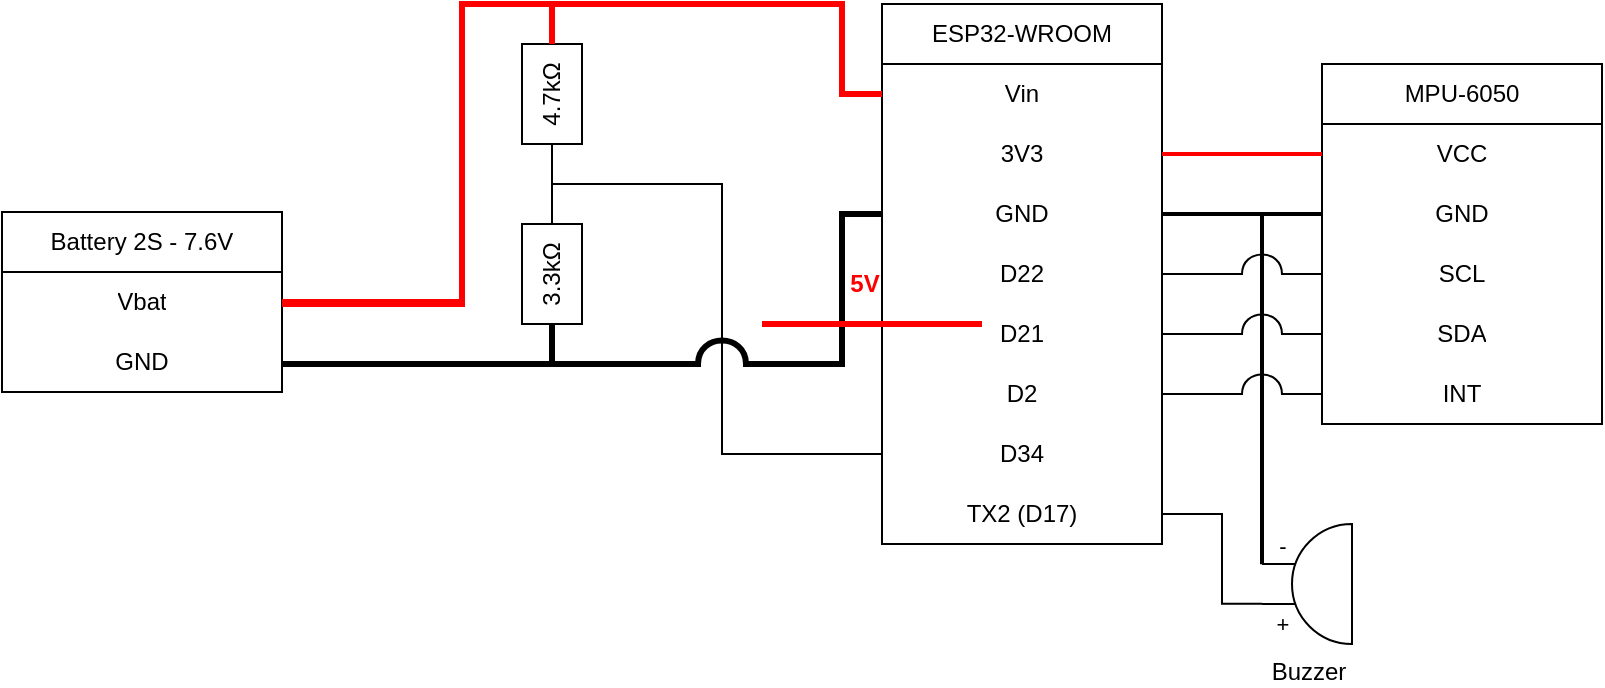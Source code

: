 <mxfile>
    <diagram id="5iYtu5lxS-ZNXTIGKPqZ" name="Page-1">
        <mxGraphModel dx="780" dy="563" grid="1" gridSize="10" guides="1" tooltips="1" connect="1" arrows="1" fold="1" page="1" pageScale="1" pageWidth="850" pageHeight="1100" background="none" math="0" shadow="0">
            <root>
                <mxCell id="0"/>
                <mxCell id="1" parent="0"/>
                <mxCell id="3" value="ESP32-WROOM" style="swimlane;fontStyle=0;childLayout=stackLayout;horizontal=1;startSize=30;horizontalStack=0;resizeParent=1;resizeParentMax=0;resizeLast=0;collapsible=1;marginBottom=0;whiteSpace=wrap;html=1;" parent="1" vertex="1">
                    <mxGeometry x="460" y="30" width="140" height="270" as="geometry"/>
                </mxCell>
                <mxCell id="4" value="Vin" style="text;strokeColor=none;fillColor=none;align=center;verticalAlign=middle;spacingLeft=4;spacingRight=4;overflow=hidden;points=[[0,0.5],[1,0.5]];portConstraint=eastwest;rotatable=0;whiteSpace=wrap;html=1;" parent="3" vertex="1">
                    <mxGeometry y="30" width="140" height="30" as="geometry"/>
                </mxCell>
                <mxCell id="7" value="3V3" style="text;strokeColor=none;fillColor=none;align=center;verticalAlign=middle;spacingLeft=4;spacingRight=4;overflow=hidden;points=[[0,0.5],[1,0.5]];portConstraint=eastwest;rotatable=0;whiteSpace=wrap;html=1;" parent="3" vertex="1">
                    <mxGeometry y="60" width="140" height="30" as="geometry"/>
                </mxCell>
                <mxCell id="5" value="GND" style="text;strokeColor=none;fillColor=none;align=center;verticalAlign=middle;spacingLeft=4;spacingRight=4;overflow=hidden;points=[[0,0.5],[1,0.5]];portConstraint=eastwest;rotatable=0;whiteSpace=wrap;html=1;" parent="3" vertex="1">
                    <mxGeometry y="90" width="140" height="30" as="geometry"/>
                </mxCell>
                <mxCell id="8" value="D22" style="text;strokeColor=none;fillColor=none;align=center;verticalAlign=middle;spacingLeft=4;spacingRight=4;overflow=hidden;points=[[0,0.5],[1,0.5]];portConstraint=eastwest;rotatable=0;whiteSpace=wrap;html=1;" parent="3" vertex="1">
                    <mxGeometry y="120" width="140" height="30" as="geometry"/>
                </mxCell>
                <mxCell id="10" value="D21" style="text;strokeColor=none;fillColor=none;align=center;verticalAlign=middle;spacingLeft=4;spacingRight=4;overflow=hidden;points=[[0,0.5],[1,0.5]];portConstraint=eastwest;rotatable=0;whiteSpace=wrap;html=1;" parent="3" vertex="1">
                    <mxGeometry y="150" width="140" height="30" as="geometry"/>
                </mxCell>
                <mxCell id="59" value="D2" style="text;strokeColor=none;fillColor=none;align=center;verticalAlign=middle;spacingLeft=4;spacingRight=4;overflow=hidden;points=[[0,0.5],[1,0.5]];portConstraint=eastwest;rotatable=0;whiteSpace=wrap;html=1;" parent="3" vertex="1">
                    <mxGeometry y="180" width="140" height="30" as="geometry"/>
                </mxCell>
                <mxCell id="6" value="D34" style="text;strokeColor=none;fillColor=none;align=center;verticalAlign=middle;spacingLeft=4;spacingRight=4;overflow=hidden;points=[[0,0.5],[1,0.5]];portConstraint=eastwest;rotatable=0;whiteSpace=wrap;html=1;" parent="3" vertex="1">
                    <mxGeometry y="210" width="140" height="30" as="geometry"/>
                </mxCell>
                <mxCell id="9" value="TX2 (D17)" style="text;strokeColor=none;fillColor=none;align=center;verticalAlign=middle;spacingLeft=4;spacingRight=4;overflow=hidden;points=[[0,0.5],[1,0.5]];portConstraint=eastwest;rotatable=0;whiteSpace=wrap;html=1;" parent="3" vertex="1">
                    <mxGeometry y="240" width="140" height="30" as="geometry"/>
                </mxCell>
                <mxCell id="11" value="MPU-6050" style="swimlane;fontStyle=0;childLayout=stackLayout;horizontal=1;startSize=30;horizontalStack=0;resizeParent=1;resizeParentMax=0;resizeLast=0;collapsible=1;marginBottom=0;whiteSpace=wrap;html=1;" parent="1" vertex="1">
                    <mxGeometry x="680" y="60" width="140" height="180" as="geometry"/>
                </mxCell>
                <mxCell id="12" value="VCC" style="text;strokeColor=none;fillColor=none;align=center;verticalAlign=middle;spacingLeft=4;spacingRight=4;overflow=hidden;points=[[0,0.5],[1,0.5]];portConstraint=eastwest;rotatable=0;whiteSpace=wrap;html=1;" parent="11" vertex="1">
                    <mxGeometry y="30" width="140" height="30" as="geometry"/>
                </mxCell>
                <mxCell id="13" value="GND" style="text;strokeColor=none;fillColor=none;align=center;verticalAlign=middle;spacingLeft=4;spacingRight=4;overflow=hidden;points=[[0,0.5],[1,0.5]];portConstraint=eastwest;rotatable=0;whiteSpace=wrap;html=1;" parent="11" vertex="1">
                    <mxGeometry y="60" width="140" height="30" as="geometry"/>
                </mxCell>
                <mxCell id="14" value="SCL" style="text;strokeColor=none;fillColor=none;align=center;verticalAlign=middle;spacingLeft=4;spacingRight=4;overflow=hidden;points=[[0,0.5],[1,0.5]];portConstraint=eastwest;rotatable=0;whiteSpace=wrap;html=1;" parent="11" vertex="1">
                    <mxGeometry y="90" width="140" height="30" as="geometry"/>
                </mxCell>
                <mxCell id="15" value="SDA" style="text;strokeColor=none;fillColor=none;align=center;verticalAlign=middle;spacingLeft=4;spacingRight=4;overflow=hidden;points=[[0,0.5],[1,0.5]];portConstraint=eastwest;rotatable=0;whiteSpace=wrap;html=1;" parent="11" vertex="1">
                    <mxGeometry y="120" width="140" height="30" as="geometry"/>
                </mxCell>
                <mxCell id="16" value="INT" style="text;strokeColor=none;fillColor=none;align=center;verticalAlign=middle;spacingLeft=4;spacingRight=4;overflow=hidden;points=[[0,0.5],[1,0.5]];portConstraint=eastwest;rotatable=0;whiteSpace=wrap;html=1;" parent="11" vertex="1">
                    <mxGeometry y="150" width="140" height="30" as="geometry"/>
                </mxCell>
                <mxCell id="19" style="edgeStyle=orthogonalEdgeStyle;html=1;endArrow=none;endFill=0;rounded=0;strokeColor=#000000;strokeWidth=2;" parent="1" source="5" target="13" edge="1">
                    <mxGeometry relative="1" as="geometry">
                        <mxPoint x="640" y="220" as="targetPoint"/>
                    </mxGeometry>
                </mxCell>
                <mxCell id="20" style="edgeStyle=orthogonalEdgeStyle;html=1;endArrow=none;endFill=0;rounded=0;strokeColor=#FF0000;strokeWidth=2;" parent="1" source="7" target="12" edge="1">
                    <mxGeometry relative="1" as="geometry">
                        <mxPoint x="690" y="135" as="targetPoint"/>
                        <mxPoint x="540" y="115" as="sourcePoint"/>
                        <Array as="points">
                            <mxPoint x="660" y="105"/>
                            <mxPoint x="660" y="105"/>
                        </Array>
                    </mxGeometry>
                </mxCell>
                <mxCell id="24" value="Battery 2S - 7.6V" style="swimlane;fontStyle=0;childLayout=stackLayout;horizontal=1;startSize=30;horizontalStack=0;resizeParent=1;resizeParentMax=0;resizeLast=0;collapsible=1;marginBottom=0;whiteSpace=wrap;html=1;" parent="1" vertex="1">
                    <mxGeometry x="20" y="134" width="140" height="90" as="geometry"/>
                </mxCell>
                <mxCell id="28" value="Vbat" style="text;strokeColor=none;fillColor=none;align=center;verticalAlign=middle;spacingLeft=4;spacingRight=4;overflow=hidden;points=[[0,0.5],[1,0.5]];portConstraint=eastwest;rotatable=0;whiteSpace=wrap;html=1;" parent="24" vertex="1">
                    <mxGeometry y="30" width="140" height="30" as="geometry"/>
                </mxCell>
                <mxCell id="27" value="GND" style="text;strokeColor=none;fillColor=none;align=center;verticalAlign=middle;spacingLeft=4;spacingRight=4;overflow=hidden;points=[[0,0.5],[1,0.5]];portConstraint=eastwest;rotatable=0;whiteSpace=wrap;html=1;" parent="24" vertex="1">
                    <mxGeometry y="60" width="140" height="30" as="geometry"/>
                </mxCell>
                <mxCell id="30" style="edgeStyle=orthogonalEdgeStyle;html=1;endArrow=none;endFill=0;rounded=0;strokeColor=#FF0000;strokeWidth=3;" parent="1" source="28" target="4" edge="1">
                    <mxGeometry relative="1" as="geometry">
                        <mxPoint x="690" y="105.0" as="targetPoint"/>
                        <mxPoint x="590" y="145.0" as="sourcePoint"/>
                        <Array as="points">
                            <mxPoint x="250" y="179"/>
                            <mxPoint x="250" y="30"/>
                            <mxPoint x="440" y="30"/>
                            <mxPoint x="440" y="75"/>
                        </Array>
                    </mxGeometry>
                </mxCell>
                <mxCell id="55" value="3.3k&lt;span style=&quot;text-align: start;&quot;&gt;Ω&lt;/span&gt;" style="rounded=0;whiteSpace=wrap;html=1;rotation=-90;" parent="1" vertex="1">
                    <mxGeometry x="270" y="150" width="50" height="30" as="geometry"/>
                </mxCell>
                <mxCell id="56" value="4.7k&lt;span style=&quot;text-align: start;&quot;&gt;Ω&lt;/span&gt;" style="rounded=0;whiteSpace=wrap;html=1;rotation=-90;" parent="1" vertex="1">
                    <mxGeometry x="270" y="60" width="50" height="30" as="geometry"/>
                </mxCell>
                <mxCell id="57" value="Buzzer" style="pointerEvents=1;verticalLabelPosition=bottom;shadow=0;dashed=0;align=center;html=1;verticalAlign=top;shape=mxgraph.electrical.electro-mechanical.buzzer;flipH=1;" parent="1" vertex="1">
                    <mxGeometry x="650" y="290" width="45" height="60" as="geometry"/>
                </mxCell>
                <mxCell id="60" style="edgeStyle=orthogonalEdgeStyle;html=1;endArrow=none;endFill=0;rounded=0;entryX=1;entryY=0.665;entryDx=0;entryDy=0;entryPerimeter=0;" parent="1" source="9" target="57" edge="1">
                    <mxGeometry relative="1" as="geometry">
                        <mxPoint x="690" y="235" as="targetPoint"/>
                        <mxPoint x="610" y="235" as="sourcePoint"/>
                        <Array as="points">
                            <mxPoint x="630" y="285"/>
                            <mxPoint x="630" y="330"/>
                        </Array>
                    </mxGeometry>
                </mxCell>
                <mxCell id="63" value="+" style="edgeLabel;html=1;align=center;verticalAlign=middle;resizable=0;points=[];" parent="60" vertex="1" connectable="0">
                    <mxGeometry x="0.349" relative="1" as="geometry">
                        <mxPoint x="30" y="21" as="offset"/>
                    </mxGeometry>
                </mxCell>
                <mxCell id="64" style="edgeStyle=orthogonalEdgeStyle;html=1;endArrow=none;endFill=0;rounded=0;jumpStyle=arc;jumpSize=20;" parent="1" source="56" target="55" edge="1">
                    <mxGeometry relative="1" as="geometry">
                        <mxPoint x="470" y="145" as="targetPoint"/>
                        <mxPoint x="190" y="115" as="sourcePoint"/>
                        <Array as="points">
                            <mxPoint x="295" y="160"/>
                            <mxPoint x="295" y="160"/>
                        </Array>
                    </mxGeometry>
                </mxCell>
                <mxCell id="61" style="edgeStyle=orthogonalEdgeStyle;html=1;endArrow=none;endFill=0;rounded=0;entryX=1;entryY=0.335;entryDx=0;entryDy=0;entryPerimeter=0;jumpStyle=arc;jumpSize=20;strokeColor=#000000;strokeWidth=2;" parent="1" source="5" target="57" edge="1">
                    <mxGeometry relative="1" as="geometry">
                        <mxPoint x="435" y="289.9" as="targetPoint"/>
                        <mxPoint x="420" y="140" as="sourcePoint"/>
                        <Array as="points">
                            <mxPoint x="650" y="135"/>
                        </Array>
                    </mxGeometry>
                </mxCell>
                <mxCell id="62" value="-" style="edgeLabel;html=1;align=center;verticalAlign=middle;resizable=0;points=[];" parent="61" vertex="1" connectable="0">
                    <mxGeometry x="0.756" y="-1" relative="1" as="geometry">
                        <mxPoint x="11" y="18" as="offset"/>
                    </mxGeometry>
                </mxCell>
                <mxCell id="65" style="edgeStyle=orthogonalEdgeStyle;html=1;endArrow=none;endFill=0;rounded=0;jumpStyle=arc;jumpSize=20;strokeColor=#FF0000;strokeWidth=3;" parent="1" source="56" target="28" edge="1">
                    <mxGeometry relative="1" as="geometry">
                        <mxPoint x="305" y="150" as="targetPoint"/>
                        <mxPoint x="230" y="50" as="sourcePoint"/>
                        <Array as="points">
                            <mxPoint x="295" y="30"/>
                            <mxPoint x="250" y="30"/>
                            <mxPoint x="250" y="180"/>
                        </Array>
                    </mxGeometry>
                </mxCell>
                <mxCell id="66" style="edgeStyle=orthogonalEdgeStyle;html=1;endArrow=none;endFill=0;rounded=0;jumpStyle=arc;jumpSize=20;strokeColor=#000000;strokeWidth=3;" parent="1" source="55" target="27" edge="1">
                    <mxGeometry relative="1" as="geometry">
                        <mxPoint x="190" y="85" as="targetPoint"/>
                        <mxPoint x="230" y="170" as="sourcePoint"/>
                        <Array as="points">
                            <mxPoint x="295" y="210"/>
                        </Array>
                    </mxGeometry>
                </mxCell>
                <mxCell id="67" style="edgeStyle=orthogonalEdgeStyle;html=1;endArrow=none;endFill=0;rounded=0;jumpStyle=arc;jumpSize=20;" parent="1" source="56" target="6" edge="1">
                    <mxGeometry relative="1" as="geometry">
                        <mxPoint x="380" y="150" as="targetPoint"/>
                        <mxPoint x="320" y="90" as="sourcePoint"/>
                        <Array as="points">
                            <mxPoint x="295" y="120"/>
                            <mxPoint x="380" y="120"/>
                            <mxPoint x="380" y="255"/>
                        </Array>
                    </mxGeometry>
                </mxCell>
                <mxCell id="21" style="edgeStyle=orthogonalEdgeStyle;html=1;endArrow=none;endFill=0;rounded=0;jumpStyle=arc;jumpSize=20;" parent="1" source="59" target="16" edge="1">
                    <mxGeometry relative="1" as="geometry">
                        <mxPoint x="690" y="105.048" as="targetPoint"/>
                        <mxPoint x="540" y="145.048" as="sourcePoint"/>
                        <Array as="points"/>
                    </mxGeometry>
                </mxCell>
                <mxCell id="22" style="edgeStyle=orthogonalEdgeStyle;html=1;endArrow=none;endFill=0;rounded=0;jumpStyle=arc;jumpSize=20;" parent="1" source="10" target="15" edge="1">
                    <mxGeometry relative="1" as="geometry">
                        <mxPoint x="690" y="225" as="targetPoint"/>
                        <mxPoint x="540" y="175" as="sourcePoint"/>
                        <Array as="points">
                            <mxPoint x="650" y="195"/>
                            <mxPoint x="650" y="195"/>
                        </Array>
                    </mxGeometry>
                </mxCell>
                <mxCell id="23" style="edgeStyle=orthogonalEdgeStyle;html=1;endArrow=none;endFill=0;rounded=0;jumpStyle=arc;jumpSize=20;" parent="1" source="8" target="14" edge="1">
                    <mxGeometry relative="1" as="geometry">
                        <mxPoint x="690" y="195" as="targetPoint"/>
                        <mxPoint x="540" y="235" as="sourcePoint"/>
                        <Array as="points">
                            <mxPoint x="590" y="165"/>
                            <mxPoint x="590" y="155"/>
                        </Array>
                    </mxGeometry>
                </mxCell>
                <mxCell id="31" style="edgeStyle=orthogonalEdgeStyle;html=1;endArrow=none;endFill=0;rounded=0;jumpStyle=arc;jumpSize=20;strokeColor=#000000;strokeWidth=3;" parent="1" source="27" target="5" edge="1">
                    <mxGeometry relative="1" as="geometry">
                        <mxPoint x="450" y="84.947" as="targetPoint"/>
                        <mxPoint x="400" y="140" as="sourcePoint"/>
                        <Array as="points">
                            <mxPoint x="440" y="210"/>
                            <mxPoint x="440" y="135"/>
                        </Array>
                    </mxGeometry>
                </mxCell>
                <mxCell id="70" style="edgeStyle=orthogonalEdgeStyle;html=1;endArrow=none;endFill=0;rounded=0;strokeColor=#FF0000;strokeWidth=3;" edge="1" parent="1">
                    <mxGeometry relative="1" as="geometry">
                        <mxPoint x="510" y="190" as="targetPoint"/>
                        <mxPoint x="400" y="190" as="sourcePoint"/>
                        <Array as="points">
                            <mxPoint x="420" y="190"/>
                        </Array>
                    </mxGeometry>
                </mxCell>
                <mxCell id="71" value="5V" style="edgeLabel;html=1;align=center;verticalAlign=middle;resizable=0;points=[];fontSize=12;fontColor=#FF0000;fontStyle=1" vertex="1" connectable="0" parent="70">
                    <mxGeometry x="0.405" y="-2" relative="1" as="geometry">
                        <mxPoint x="-27" y="-22" as="offset"/>
                    </mxGeometry>
                </mxCell>
            </root>
        </mxGraphModel>
    </diagram>
</mxfile>